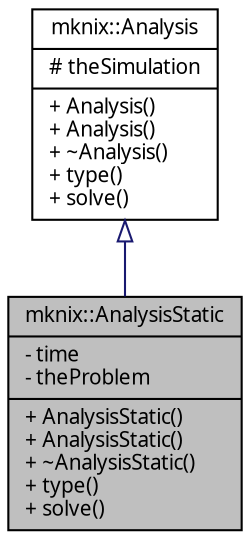 digraph G
{
  edge [fontname="FreeSans.ttf",fontsize=10,labelfontname="FreeSans.ttf",labelfontsize=10];
  node [fontname="FreeSans.ttf",fontsize=10,shape=record];
  Node1 [label="{mknix::AnalysisStatic\n|- time\l- theProblem\l|+ AnalysisStatic()\l+ AnalysisStatic()\l+ ~AnalysisStatic()\l+ type()\l+ solve()\l}",height=0.2,width=0.4,color="black", fillcolor="grey75", style="filled" fontcolor="black"];
  Node2 -> Node1 [dir=back,color="midnightblue",fontsize=10,style="solid",arrowtail="empty"];
  Node2 [label="{mknix::Analysis\n|# theSimulation\l|+ Analysis()\l+ Analysis()\l+ ~Analysis()\l+ type()\l+ solve()\l}",height=0.2,width=0.4,color="black", fillcolor="white", style="filled",URL="$classmknix_1_1Analysis.html"];
}
